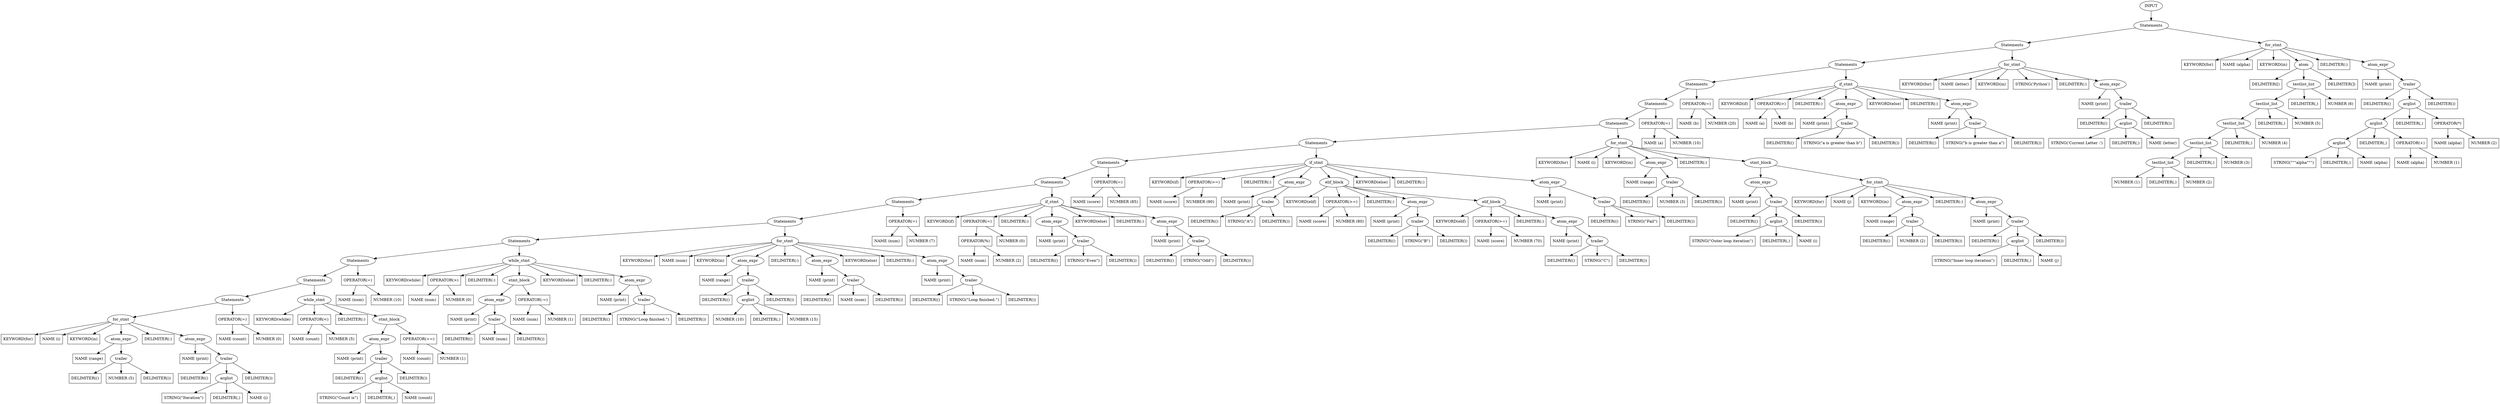 digraph G {
node [ordering=out]
0 [label="NAME (i)" ,shape= box ]
1 [label="NAME (range)" ,shape= box ]
2 [label="NUMBER (5)" ,shape= box ]
3 [label="trailer" ,shape= oval ]
4 [label="DELIMITER(()" ,shape= box ]
5 [label="DELIMITER())" ,shape= box ]
6 [label="atom_expr" ,shape= oval ]
7 [label="NAME (print)" ,shape= box ]
8 [label="STRING(\"Iteration\")" ,shape= box ]
9 [label="NAME (i)" ,shape= box ]
10 [label="arglist" ,shape= oval ]
11 [label="DELIMITER(,)" ,shape= box ]
12 [label="trailer" ,shape= oval ]
13 [label="DELIMITER(()" ,shape= box ]
14 [label="DELIMITER())" ,shape= box ]
15 [label="atom_expr" ,shape= oval ]
16 [label="for_stmt" ,shape= oval ]
17 [label="KEYWORD(for)" ,shape= box ]
18 [label="KEYWORD(in)" ,shape= box ]
19 [label="DELIMITER(:)" ,shape= box ]
20 [label="NAME (count)" ,shape= box ]
21 [label="NUMBER (0)" ,shape= box ]
22 [label="OPERATOR(=)" ,shape= box ]
23 [label="Statements" ,shape= oval ]
24 [label="NAME (count)" ,shape= box ]
25 [label="OPERATOR(<)" ,shape= box ]
26 [label="NUMBER (5)" ,shape= box ]
27 [label="NAME (print)" ,shape= box ]
28 [label="STRING(\"Count is\")" ,shape= box ]
29 [label="NAME (count)" ,shape= box ]
30 [label="arglist" ,shape= oval ]
31 [label="DELIMITER(,)" ,shape= box ]
32 [label="trailer" ,shape= oval ]
33 [label="DELIMITER(()" ,shape= box ]
34 [label="DELIMITER())" ,shape= box ]
35 [label="atom_expr" ,shape= oval ]
36 [label="NAME (count)" ,shape= box ]
37 [label="OPERATOR(+=)" ,shape= box ]
38 [label="NUMBER (1)" ,shape= box ]
39 [label="stmt_block" ,shape= oval ]
40 [label="while_stmt" ,shape= oval ]
41 [label="KEYWORD(while)" ,shape= box ]
42 [label="DELIMITER(:)" ,shape= box ]
43 [label="Statements" ,shape= oval ]
44 [label="NAME (num)" ,shape= box ]
45 [label="NUMBER (10)" ,shape= box ]
46 [label="OPERATOR(=)" ,shape= box ]
47 [label="Statements" ,shape= oval ]
48 [label="NAME (num)" ,shape= box ]
49 [label="OPERATOR(>)" ,shape= box ]
50 [label="NUMBER (0)" ,shape= box ]
51 [label="NAME (print)" ,shape= box ]
52 [label="NAME (num)" ,shape= box ]
53 [label="trailer" ,shape= oval ]
54 [label="DELIMITER(()" ,shape= box ]
55 [label="DELIMITER())" ,shape= box ]
56 [label="atom_expr" ,shape= oval ]
57 [label="NAME (num)" ,shape= box ]
58 [label="OPERATOR(-=)" ,shape= box ]
59 [label="NUMBER (1)" ,shape= box ]
60 [label="stmt_block" ,shape= oval ]
61 [label="NAME (print)" ,shape= box ]
62 [label="STRING(\"Loop finished.\")" ,shape= box ]
63 [label="trailer" ,shape= oval ]
64 [label="DELIMITER(()" ,shape= box ]
65 [label="DELIMITER())" ,shape= box ]
66 [label="atom_expr" ,shape= oval ]
67 [label="while_stmt" ,shape= oval ]
68 [label="KEYWORD(while)" ,shape= box ]
69 [label="DELIMITER(:)" ,shape= box ]
70 [label="KEYWORD(else)" ,shape= box ]
71 [label="DELIMITER(:)" ,shape= box ]
72 [label="Statements" ,shape= oval ]
73 [label="NAME (num)" ,shape= box ]
74 [label="NAME (range)" ,shape= box ]
75 [label="NUMBER (10)" ,shape= box ]
76 [label="NUMBER (15)" ,shape= box ]
77 [label="arglist" ,shape= oval ]
78 [label="DELIMITER(,)" ,shape= box ]
79 [label="trailer" ,shape= oval ]
80 [label="DELIMITER(()" ,shape= box ]
81 [label="DELIMITER())" ,shape= box ]
82 [label="atom_expr" ,shape= oval ]
83 [label="NAME (print)" ,shape= box ]
84 [label="NAME (num)" ,shape= box ]
85 [label="trailer" ,shape= oval ]
86 [label="DELIMITER(()" ,shape= box ]
87 [label="DELIMITER())" ,shape= box ]
88 [label="atom_expr" ,shape= oval ]
89 [label="NAME (print)" ,shape= box ]
90 [label="STRING(\"Loop finished.\")" ,shape= box ]
91 [label="trailer" ,shape= oval ]
92 [label="DELIMITER(()" ,shape= box ]
93 [label="DELIMITER())" ,shape= box ]
94 [label="atom_expr" ,shape= oval ]
95 [label="for_stmt" ,shape= oval ]
96 [label="KEYWORD(for)" ,shape= box ]
97 [label="KEYWORD(in)" ,shape= box ]
98 [label="DELIMITER(:)" ,shape= box ]
99 [label="KEYWORD(else)" ,shape= box ]
100 [label="DELIMITER(:)" ,shape= box ]
101 [label="Statements" ,shape= oval ]
102 [label="NAME (num)" ,shape= box ]
103 [label="NUMBER (7)" ,shape= box ]
104 [label="OPERATOR(=)" ,shape= box ]
105 [label="Statements" ,shape= oval ]
106 [label="NAME (num)" ,shape= box ]
107 [label="NUMBER (2)" ,shape= box ]
108 [label="OPERATOR(%)" ,shape= box ]
109 [label="OPERATOR(=)" ,shape= box ]
110 [label="NUMBER (0)" ,shape= box ]
111 [label="NAME (print)" ,shape= box ]
112 [label="STRING(\"Even\")" ,shape= box ]
113 [label="trailer" ,shape= oval ]
114 [label="DELIMITER(()" ,shape= box ]
115 [label="DELIMITER())" ,shape= box ]
116 [label="atom_expr" ,shape= oval ]
117 [label="NAME (print)" ,shape= box ]
118 [label="STRING(\"Odd\")" ,shape= box ]
119 [label="trailer" ,shape= oval ]
120 [label="DELIMITER(()" ,shape= box ]
121 [label="DELIMITER())" ,shape= box ]
122 [label="atom_expr" ,shape= oval ]
123 [label="if_stmt" ,shape= oval ]
124 [label="KEYWORD(if)" ,shape= box ]
125 [label="DELIMITER(:)" ,shape= box ]
126 [label="KEYWORD(else)" ,shape= box ]
127 [label="DELIMITER(:)" ,shape= box ]
128 [label="Statements" ,shape= oval ]
129 [label="NAME (score)" ,shape= box ]
130 [label="NUMBER (85)" ,shape= box ]
131 [label="OPERATOR(=)" ,shape= box ]
132 [label="Statements" ,shape= oval ]
133 [label="NAME (score)" ,shape= box ]
134 [label="OPERATOR(>=)" ,shape= box ]
135 [label="NUMBER (90)" ,shape= box ]
136 [label="NAME (print)" ,shape= box ]
137 [label="STRING(\"A\")" ,shape= box ]
138 [label="trailer" ,shape= oval ]
139 [label="DELIMITER(()" ,shape= box ]
140 [label="DELIMITER())" ,shape= box ]
141 [label="atom_expr" ,shape= oval ]
142 [label="NAME (score)" ,shape= box ]
143 [label="OPERATOR(>=)" ,shape= box ]
144 [label="NUMBER (80)" ,shape= box ]
145 [label="NAME (print)" ,shape= box ]
146 [label="STRING(\"B\")" ,shape= box ]
147 [label="trailer" ,shape= oval ]
148 [label="DELIMITER(()" ,shape= box ]
149 [label="DELIMITER())" ,shape= box ]
150 [label="atom_expr" ,shape= oval ]
151 [label="NAME (score)" ,shape= box ]
152 [label="OPERATOR(>=)" ,shape= box ]
153 [label="NUMBER (70)" ,shape= box ]
154 [label="NAME (print)" ,shape= box ]
155 [label="STRING(\"C\")" ,shape= box ]
156 [label="trailer" ,shape= oval ]
157 [label="DELIMITER(()" ,shape= box ]
158 [label="DELIMITER())" ,shape= box ]
159 [label="atom_expr" ,shape= oval ]
160 [label="elif_block" ,shape= oval ]
161 [label="KEYWORD(elif)" ,shape= box ]
162 [label="DELIMITER(:)" ,shape= box ]
163 [label="elif_block" ,shape= oval ]
164 [label="KEYWORD(elif)" ,shape= box ]
165 [label="DELIMITER(:)" ,shape= box ]
166 [label="NAME (print)" ,shape= box ]
167 [label="STRING(\"Fail\")" ,shape= box ]
168 [label="trailer" ,shape= oval ]
169 [label="DELIMITER(()" ,shape= box ]
170 [label="DELIMITER())" ,shape= box ]
171 [label="atom_expr" ,shape= oval ]
172 [label="if_stmt" ,shape= oval ]
173 [label="KEYWORD(if)" ,shape= box ]
174 [label="DELIMITER(:)" ,shape= box ]
175 [label="KEYWORD(else)" ,shape= box ]
176 [label="DELIMITER(:)" ,shape= box ]
177 [label="Statements" ,shape= oval ]
178 [label="NAME (i)" ,shape= box ]
179 [label="NAME (range)" ,shape= box ]
180 [label="NUMBER (3)" ,shape= box ]
181 [label="trailer" ,shape= oval ]
182 [label="DELIMITER(()" ,shape= box ]
183 [label="DELIMITER())" ,shape= box ]
184 [label="atom_expr" ,shape= oval ]
185 [label="NAME (print)" ,shape= box ]
186 [label="STRING(\"Outer loop iteration\")" ,shape= box ]
187 [label="NAME (i)" ,shape= box ]
188 [label="arglist" ,shape= oval ]
189 [label="DELIMITER(,)" ,shape= box ]
190 [label="trailer" ,shape= oval ]
191 [label="DELIMITER(()" ,shape= box ]
192 [label="DELIMITER())" ,shape= box ]
193 [label="atom_expr" ,shape= oval ]
194 [label="NAME (j)" ,shape= box ]
195 [label="NAME (range)" ,shape= box ]
196 [label="NUMBER (2)" ,shape= box ]
197 [label="trailer" ,shape= oval ]
198 [label="DELIMITER(()" ,shape= box ]
199 [label="DELIMITER())" ,shape= box ]
200 [label="atom_expr" ,shape= oval ]
201 [label="NAME (print)" ,shape= box ]
202 [label="STRING(\"Inner loop iteration\")" ,shape= box ]
203 [label="NAME (j)" ,shape= box ]
204 [label="arglist" ,shape= oval ]
205 [label="DELIMITER(,)" ,shape= box ]
206 [label="trailer" ,shape= oval ]
207 [label="DELIMITER(()" ,shape= box ]
208 [label="DELIMITER())" ,shape= box ]
209 [label="atom_expr" ,shape= oval ]
210 [label="for_stmt" ,shape= oval ]
211 [label="KEYWORD(for)" ,shape= box ]
212 [label="KEYWORD(in)" ,shape= box ]
213 [label="DELIMITER(:)" ,shape= box ]
214 [label="stmt_block" ,shape= oval ]
215 [label="for_stmt" ,shape= oval ]
216 [label="KEYWORD(for)" ,shape= box ]
217 [label="KEYWORD(in)" ,shape= box ]
218 [label="DELIMITER(:)" ,shape= box ]
219 [label="Statements" ,shape= oval ]
220 [label="NAME (a)" ,shape= box ]
221 [label="NUMBER (10)" ,shape= box ]
222 [label="OPERATOR(=)" ,shape= box ]
223 [label="Statements" ,shape= oval ]
224 [label="NAME (b)" ,shape= box ]
225 [label="NUMBER (20)" ,shape= box ]
226 [label="OPERATOR(=)" ,shape= box ]
227 [label="Statements" ,shape= oval ]
228 [label="NAME (a)" ,shape= box ]
229 [label="OPERATOR(>)" ,shape= box ]
230 [label="NAME (b)" ,shape= box ]
231 [label="NAME (print)" ,shape= box ]
232 [label="STRING(\"a is greater than b\")" ,shape= box ]
233 [label="trailer" ,shape= oval ]
234 [label="DELIMITER(()" ,shape= box ]
235 [label="DELIMITER())" ,shape= box ]
236 [label="atom_expr" ,shape= oval ]
237 [label="NAME (print)" ,shape= box ]
238 [label="STRING(\"b is greater than a\")" ,shape= box ]
239 [label="trailer" ,shape= oval ]
240 [label="DELIMITER(()" ,shape= box ]
241 [label="DELIMITER())" ,shape= box ]
242 [label="atom_expr" ,shape= oval ]
243 [label="if_stmt" ,shape= oval ]
244 [label="KEYWORD(if)" ,shape= box ]
245 [label="DELIMITER(:)" ,shape= box ]
246 [label="KEYWORD(else)" ,shape= box ]
247 [label="DELIMITER(:)" ,shape= box ]
248 [label="Statements" ,shape= oval ]
249 [label="NAME (letter)" ,shape= box ]
250 [label="STRING('Python')" ,shape= box ]
251 [label="NAME (print)" ,shape= box ]
252 [label="STRING('Current Letter :')" ,shape= box ]
253 [label="NAME (letter)" ,shape= box ]
254 [label="arglist" ,shape= oval ]
255 [label="DELIMITER(,)" ,shape= box ]
256 [label="trailer" ,shape= oval ]
257 [label="DELIMITER(()" ,shape= box ]
258 [label="DELIMITER())" ,shape= box ]
259 [label="atom_expr" ,shape= oval ]
260 [label="for_stmt" ,shape= oval ]
261 [label="KEYWORD(for)" ,shape= box ]
262 [label="KEYWORD(in)" ,shape= box ]
263 [label="DELIMITER(:)" ,shape= box ]
264 [label="Statements" ,shape= oval ]
265 [label="NAME (alpha)" ,shape= box ]
266 [label="NUMBER (1)" ,shape= box ]
267 [label="NUMBER (2)" ,shape= box ]
268 [label="testlist_list" ,shape= oval ]
269 [label="DELIMITER(,)" ,shape= box ]
270 [label="NUMBER (3)" ,shape= box ]
271 [label="testlist_list" ,shape= oval ]
272 [label="DELIMITER(,)" ,shape= box ]
273 [label="NUMBER (4)" ,shape= box ]
274 [label="testlist_list" ,shape= oval ]
275 [label="DELIMITER(,)" ,shape= box ]
276 [label="NUMBER (5)" ,shape= box ]
277 [label="testlist_list" ,shape= oval ]
278 [label="DELIMITER(,)" ,shape= box ]
279 [label="NUMBER (6)" ,shape= box ]
280 [label="testlist_list" ,shape= oval ]
281 [label="DELIMITER(,)" ,shape= box ]
282 [label="atom" ,shape= oval ]
283 [label="DELIMITER([)" ,shape= box ]
284 [label="DELIMITER(])" ,shape= box ]
285 [label="NAME (print)" ,shape= box ]
286 [label="STRING(\"\"\"alpha\"\"\")" ,shape= box ]
287 [label="NAME (alpha)" ,shape= box ]
288 [label="arglist" ,shape= oval ]
289 [label="DELIMITER(,)" ,shape= box ]
290 [label="NAME (alpha)" ,shape= box ]
291 [label="NUMBER (1)" ,shape= box ]
292 [label="OPERATOR(+)" ,shape= box ]
293 [label="arglist" ,shape= oval ]
294 [label="DELIMITER(,)" ,shape= box ]
295 [label="NAME (alpha)" ,shape= box ]
296 [label="NUMBER (2)" ,shape= box ]
297 [label="OPERATOR(*)" ,shape= box ]
298 [label="arglist" ,shape= oval ]
299 [label="DELIMITER(,)" ,shape= box ]
300 [label="trailer" ,shape= oval ]
301 [label="DELIMITER(()" ,shape= box ]
302 [label="DELIMITER())" ,shape= box ]
303 [label="atom_expr" ,shape= oval ]
304 [label="for_stmt" ,shape= oval ]
305 [label="KEYWORD(for)" ,shape= box ]
306 [label="KEYWORD(in)" ,shape= box ]
307 [label="DELIMITER(:)" ,shape= box ]
308 [label="Statements" ,shape= oval ]
309 [label="INPUT" ,shape= oval ]
3 -> 4
3 -> 2
3 -> 5
6 -> 1
6 -> 3
10 -> 8
10 -> 11
10 -> 9
12 -> 13
12 -> 10
12 -> 14
15 -> 7
15 -> 12
16 -> 17
16 -> 0
16 -> 18
16 -> 6
16 -> 19
16 -> 15
22 -> 20
22 -> 21
23 -> 16
23 -> 22
25 -> 24
25 -> 26
30 -> 28
30 -> 31
30 -> 29
32 -> 33
32 -> 30
32 -> 34
35 -> 27
35 -> 32
37 -> 36
37 -> 38
39 -> 35
39 -> 37
40 -> 41
40 -> 25
40 -> 42
40 -> 39
43 -> 23
43 -> 40
46 -> 44
46 -> 45
47 -> 43
47 -> 46
49 -> 48
49 -> 50
53 -> 54
53 -> 52
53 -> 55
56 -> 51
56 -> 53
58 -> 57
58 -> 59
60 -> 56
60 -> 58
63 -> 64
63 -> 62
63 -> 65
66 -> 61
66 -> 63
67 -> 68
67 -> 49
67 -> 69
67 -> 60
67 -> 70
67 -> 71
67 -> 66
72 -> 47
72 -> 67
77 -> 75
77 -> 78
77 -> 76
79 -> 80
79 -> 77
79 -> 81
82 -> 74
82 -> 79
85 -> 86
85 -> 84
85 -> 87
88 -> 83
88 -> 85
91 -> 92
91 -> 90
91 -> 93
94 -> 89
94 -> 91
95 -> 96
95 -> 73
95 -> 97
95 -> 82
95 -> 98
95 -> 88
95 -> 99
95 -> 100
95 -> 94
101 -> 72
101 -> 95
104 -> 102
104 -> 103
105 -> 101
105 -> 104
108 -> 106
108 -> 107
109 -> 108
109 -> 110
113 -> 114
113 -> 112
113 -> 115
116 -> 111
116 -> 113
119 -> 120
119 -> 118
119 -> 121
122 -> 117
122 -> 119
123 -> 124
123 -> 109
123 -> 125
123 -> 116
123 -> 126
123 -> 127
123 -> 122
128 -> 105
128 -> 123
131 -> 129
131 -> 130
132 -> 128
132 -> 131
134 -> 133
134 -> 135
138 -> 139
138 -> 137
138 -> 140
141 -> 136
141 -> 138
143 -> 142
143 -> 144
147 -> 148
147 -> 146
147 -> 149
150 -> 145
150 -> 147
152 -> 151
152 -> 153
156 -> 157
156 -> 155
156 -> 158
159 -> 154
159 -> 156
160 -> 161
160 -> 152
160 -> 162
160 -> 159
163 -> 164
163 -> 143
163 -> 165
163 -> 150
163 -> 160
168 -> 169
168 -> 167
168 -> 170
171 -> 166
171 -> 168
172 -> 173
172 -> 134
172 -> 174
172 -> 141
172 -> 163
172 -> 175
172 -> 176
172 -> 171
177 -> 132
177 -> 172
181 -> 182
181 -> 180
181 -> 183
184 -> 179
184 -> 181
188 -> 186
188 -> 189
188 -> 187
190 -> 191
190 -> 188
190 -> 192
193 -> 185
193 -> 190
197 -> 198
197 -> 196
197 -> 199
200 -> 195
200 -> 197
204 -> 202
204 -> 205
204 -> 203
206 -> 207
206 -> 204
206 -> 208
209 -> 201
209 -> 206
210 -> 211
210 -> 194
210 -> 212
210 -> 200
210 -> 213
210 -> 209
214 -> 193
214 -> 210
215 -> 216
215 -> 178
215 -> 217
215 -> 184
215 -> 218
215 -> 214
219 -> 177
219 -> 215
222 -> 220
222 -> 221
223 -> 219
223 -> 222
226 -> 224
226 -> 225
227 -> 223
227 -> 226
229 -> 228
229 -> 230
233 -> 234
233 -> 232
233 -> 235
236 -> 231
236 -> 233
239 -> 240
239 -> 238
239 -> 241
242 -> 237
242 -> 239
243 -> 244
243 -> 229
243 -> 245
243 -> 236
243 -> 246
243 -> 247
243 -> 242
248 -> 227
248 -> 243
254 -> 252
254 -> 255
254 -> 253
256 -> 257
256 -> 254
256 -> 258
259 -> 251
259 -> 256
260 -> 261
260 -> 249
260 -> 262
260 -> 250
260 -> 263
260 -> 259
264 -> 248
264 -> 260
268 -> 266
268 -> 269
268 -> 267
271 -> 268
271 -> 272
271 -> 270
274 -> 271
274 -> 275
274 -> 273
277 -> 274
277 -> 278
277 -> 276
280 -> 277
280 -> 281
280 -> 279
282 -> 283
282 -> 280
282 -> 284
288 -> 286
288 -> 289
288 -> 287
292 -> 290
292 -> 291
293 -> 288
293 -> 294
293 -> 292
297 -> 295
297 -> 296
298 -> 293
298 -> 299
298 -> 297
300 -> 301
300 -> 298
300 -> 302
303 -> 285
303 -> 300
304 -> 305
304 -> 265
304 -> 306
304 -> 282
304 -> 307
304 -> 303
308 -> 264
308 -> 304
309 -> 308
}
